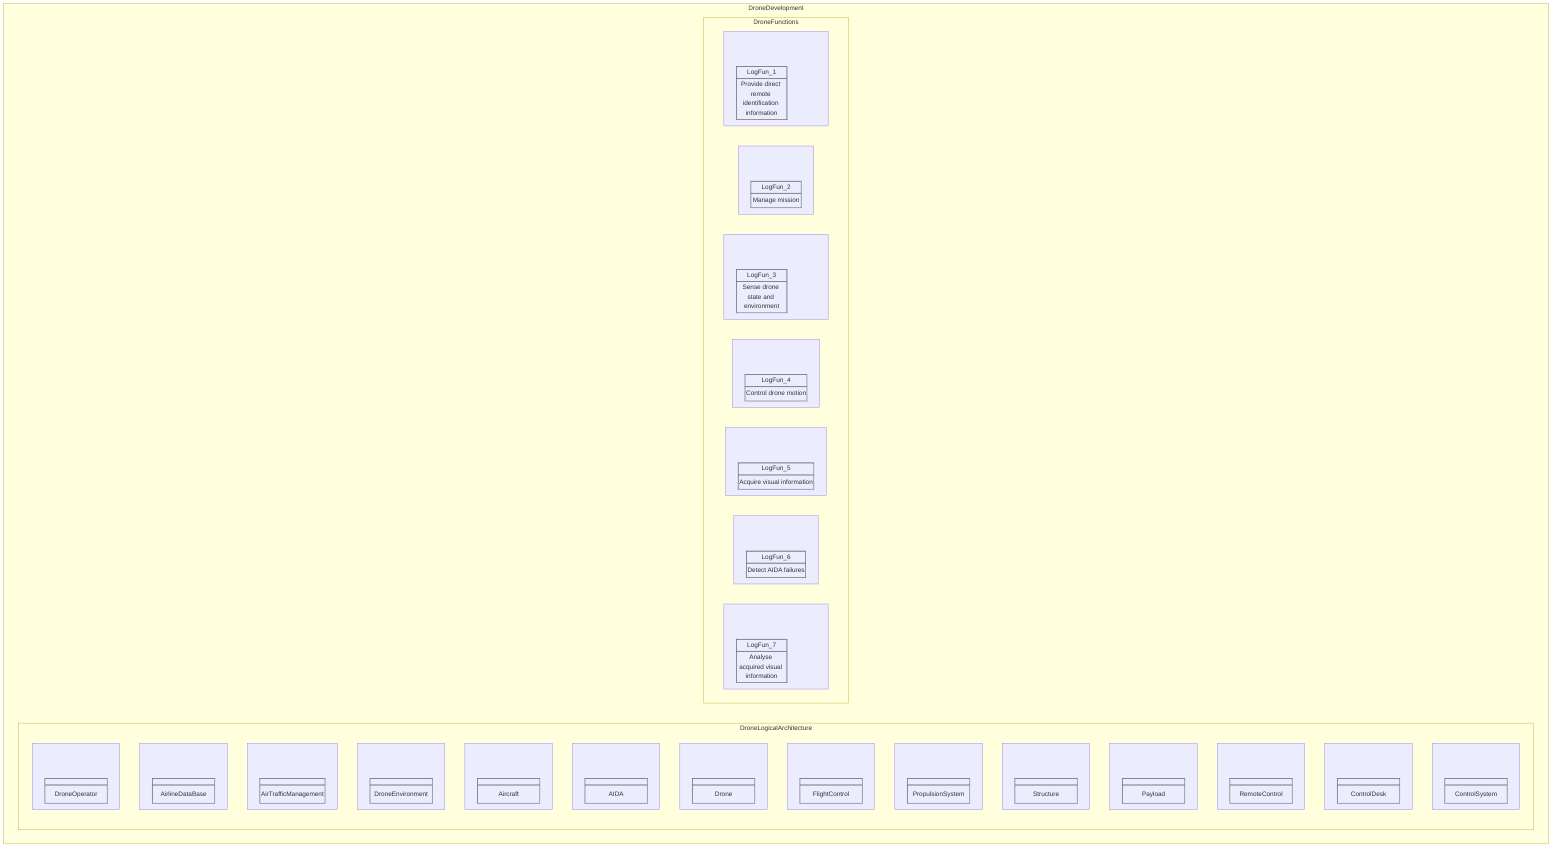 flowchart TD
    subgraph DroneDevelopment[DroneDevelopment]
        subgraph DroneLogicalArchitecture[DroneLogicalArchitecture]
            DroneOperator[<table border="1" cellspacing="0" cellpadding="2">
  <tr><td fixedsize="true" width="150" height="10" align="center"></td></tr>
  <tr><td fixedsize="true" width="150" height="40" align="center">DroneOperator</td></tr>
</table>]
            AirlineDataBase[<table border="1" cellspacing="0" cellpadding="2">
  <tr><td fixedsize="true" width="150" height="10" align="center"></td></tr>
  <tr><td fixedsize="true" width="150" height="40" align="center">AirlineDataBase</td></tr>
</table>]
            AirTrafficManagement[<table border="1" cellspacing="0" cellpadding="2">
  <tr><td fixedsize="true" width="150" height="10" align="center"></td></tr>
  <tr><td fixedsize="true" width="150" height="40" align="center">AirTrafficManagement</td></tr>
</table>]
            DroneEnvironment[<table border="1" cellspacing="0" cellpadding="2">
  <tr><td fixedsize="true" width="150" height="10" align="center"></td></tr>
  <tr><td fixedsize="true" width="150" height="40" align="center">DroneEnvironment</td></tr>
</table>]
            Aircraft[<table border="1" cellspacing="0" cellpadding="2">
  <tr><td fixedsize="true" width="150" height="10" align="center"></td></tr>
  <tr><td fixedsize="true" width="150" height="40" align="center">Aircraft</td></tr>
</table>]
            AIDA[<table border="1" cellspacing="0" cellpadding="2">
  <tr><td fixedsize="true" width="150" height="10" align="center"></td></tr>
  <tr><td fixedsize="true" width="150" height="40" align="center">AIDA</td></tr>
</table>]
                Drone[<table border="1" cellspacing="0" cellpadding="2">
  <tr><td fixedsize="true" width="150" height="10" align="center"></td></tr>
  <tr><td fixedsize="true" width="150" height="40" align="center">Drone</td></tr>
</table>]
                    FlightControl[<table border="1" cellspacing="0" cellpadding="2">
  <tr><td fixedsize="true" width="150" height="10" align="center"></td></tr>
  <tr><td fixedsize="true" width="150" height="40" align="center">FlightControl</td></tr>
</table>]
                    PropulsionSystem[<table border="1" cellspacing="0" cellpadding="2">
  <tr><td fixedsize="true" width="150" height="10" align="center"></td></tr>
  <tr><td fixedsize="true" width="150" height="40" align="center">PropulsionSystem</td></tr>
</table>]
                    Structure[<table border="1" cellspacing="0" cellpadding="2">
  <tr><td fixedsize="true" width="150" height="10" align="center"></td></tr>
  <tr><td fixedsize="true" width="150" height="40" align="center">Structure</td></tr>
</table>]
                    Payload[<table border="1" cellspacing="0" cellpadding="2">
  <tr><td fixedsize="true" width="150" height="10" align="center"></td></tr>
  <tr><td fixedsize="true" width="150" height="40" align="center">Payload</td></tr>
</table>]
                RemoteControl[<table border="1" cellspacing="0" cellpadding="2">
  <tr><td fixedsize="true" width="150" height="10" align="center"></td></tr>
  <tr><td fixedsize="true" width="150" height="40" align="center">RemoteControl</td></tr>
</table>]
                ControlDesk[<table border="1" cellspacing="0" cellpadding="2">
  <tr><td fixedsize="true" width="150" height="10" align="center"></td></tr>
  <tr><td fixedsize="true" width="150" height="40" align="center">ControlDesk</td></tr>
</table>]
            Drone[<table border="1" cellspacing="0" cellpadding="2">
  <tr><td fixedsize="true" width="150" height="10" align="center"></td></tr>
  <tr><td fixedsize="true" width="150" height="40" align="center">Drone</td></tr>
</table>]
                PropulsionSystem[<table border="1" cellspacing="0" cellpadding="2">
  <tr><td fixedsize="true" width="150" height="10" align="center"></td></tr>
  <tr><td fixedsize="true" width="150" height="40" align="center">PropulsionSystem</td></tr>
</table>]
                ControlSystem[<table border="1" cellspacing="0" cellpadding="2">
  <tr><td fixedsize="true" width="150" height="10" align="center"></td></tr>
  <tr><td fixedsize="true" width="150" height="40" align="center">ControlSystem</td></tr>
</table>]
                Payload[<table border="1" cellspacing="0" cellpadding="2">
  <tr><td fixedsize="true" width="150" height="10" align="center"></td></tr>
  <tr><td fixedsize="true" width="150" height="40" align="center">Payload</td></tr>
</table>]
                Structure[<table border="1" cellspacing="0" cellpadding="2">
  <tr><td fixedsize="true" width="150" height="10" align="center"></td></tr>
  <tr><td fixedsize="true" width="150" height="40" align="center">Structure</td></tr>
</table>]
        end
            DroneOperator[<table border="1" cellspacing="0" cellpadding="2">
  <tr><td fixedsize="true" width="150" height="10" align="center"></td></tr>
  <tr><td fixedsize="true" width="150" height="40" align="center">DroneOperator</td></tr>
</table>]
            AirlineDataBase[<table border="1" cellspacing="0" cellpadding="2">
  <tr><td fixedsize="true" width="150" height="10" align="center"></td></tr>
  <tr><td fixedsize="true" width="150" height="40" align="center">AirlineDataBase</td></tr>
</table>]
            AirTrafficManagement[<table border="1" cellspacing="0" cellpadding="2">
  <tr><td fixedsize="true" width="150" height="10" align="center"></td></tr>
  <tr><td fixedsize="true" width="150" height="40" align="center">AirTrafficManagement</td></tr>
</table>]
            DroneEnvironment[<table border="1" cellspacing="0" cellpadding="2">
  <tr><td fixedsize="true" width="150" height="10" align="center"></td></tr>
  <tr><td fixedsize="true" width="150" height="40" align="center">DroneEnvironment</td></tr>
</table>]
            Aircraft[<table border="1" cellspacing="0" cellpadding="2">
  <tr><td fixedsize="true" width="150" height="10" align="center"></td></tr>
  <tr><td fixedsize="true" width="150" height="40" align="center">Aircraft</td></tr>
</table>]
            AIDA[<table border="1" cellspacing="0" cellpadding="2">
  <tr><td fixedsize="true" width="150" height="10" align="center"></td></tr>
  <tr><td fixedsize="true" width="150" height="40" align="center">AIDA</td></tr>
</table>]
                Drone[<table border="1" cellspacing="0" cellpadding="2">
  <tr><td fixedsize="true" width="150" height="10" align="center"></td></tr>
  <tr><td fixedsize="true" width="150" height="40" align="center">Drone</td></tr>
</table>]
                    FlightControl[<table border="1" cellspacing="0" cellpadding="2">
  <tr><td fixedsize="true" width="150" height="10" align="center"></td></tr>
  <tr><td fixedsize="true" width="150" height="40" align="center">FlightControl</td></tr>
</table>]
                    PropulsionSystem[<table border="1" cellspacing="0" cellpadding="2">
  <tr><td fixedsize="true" width="150" height="10" align="center"></td></tr>
  <tr><td fixedsize="true" width="150" height="40" align="center">PropulsionSystem</td></tr>
</table>]
                    Structure[<table border="1" cellspacing="0" cellpadding="2">
  <tr><td fixedsize="true" width="150" height="10" align="center"></td></tr>
  <tr><td fixedsize="true" width="150" height="40" align="center">Structure</td></tr>
</table>]
                    Payload[<table border="1" cellspacing="0" cellpadding="2">
  <tr><td fixedsize="true" width="150" height="10" align="center"></td></tr>
  <tr><td fixedsize="true" width="150" height="40" align="center">Payload</td></tr>
</table>]
                RemoteControl[<table border="1" cellspacing="0" cellpadding="2">
  <tr><td fixedsize="true" width="150" height="10" align="center"></td></tr>
  <tr><td fixedsize="true" width="150" height="40" align="center">RemoteControl</td></tr>
</table>]
                ControlDesk[<table border="1" cellspacing="0" cellpadding="2">
  <tr><td fixedsize="true" width="150" height="10" align="center"></td></tr>
  <tr><td fixedsize="true" width="150" height="40" align="center">ControlDesk</td></tr>
</table>]
            Drone[<table border="1" cellspacing="0" cellpadding="2">
  <tr><td fixedsize="true" width="150" height="10" align="center"></td></tr>
  <tr><td fixedsize="true" width="150" height="40" align="center">Drone</td></tr>
</table>]
                PropulsionSystem[<table border="1" cellspacing="0" cellpadding="2">
  <tr><td fixedsize="true" width="150" height="10" align="center"></td></tr>
  <tr><td fixedsize="true" width="150" height="40" align="center">PropulsionSystem</td></tr>
</table>]
                ControlSystem[<table border="1" cellspacing="0" cellpadding="2">
  <tr><td fixedsize="true" width="150" height="10" align="center"></td></tr>
  <tr><td fixedsize="true" width="150" height="40" align="center">ControlSystem</td></tr>
</table>]
                Payload[<table border="1" cellspacing="0" cellpadding="2">
  <tr><td fixedsize="true" width="150" height="10" align="center"></td></tr>
  <tr><td fixedsize="true" width="150" height="40" align="center">Payload</td></tr>
</table>]
                Structure[<table border="1" cellspacing="0" cellpadding="2">
  <tr><td fixedsize="true" width="150" height="10" align="center"></td></tr>
  <tr><td fixedsize="true" width="150" height="40" align="center">Structure</td></tr>
</table>]
        subgraph DroneFunctions[DroneFunctions]
            LogFun_1[<table border="1" cellspacing="0" cellpadding="2">
  <tr><td fixedsize="true" width="120" height="15" align="center">LogFun_1</td></tr>
  <tr><td fixedsize="true" width="120" height="30" align="center">Provide direct remote identification information</td></tr>
</table>]
            LogFun_2[<table border="1" cellspacing="0" cellpadding="2">
  <tr><td fixedsize="true" width="120" height="15" align="center">LogFun_2</td></tr>
  <tr><td fixedsize="true" width="120" height="30" align="center">Manage mission</td></tr>
</table>]
            LogFun_3[<table border="1" cellspacing="0" cellpadding="2">
  <tr><td fixedsize="true" width="120" height="15" align="center">LogFun_3</td></tr>
  <tr><td fixedsize="true" width="120" height="30" align="center">Sense drone state and environment</td></tr>
</table>]
            LogFun_4[<table border="1" cellspacing="0" cellpadding="2">
  <tr><td fixedsize="true" width="120" height="15" align="center">LogFun_4</td></tr>
  <tr><td fixedsize="true" width="120" height="30" align="center">Control drone motion</td></tr>
</table>]
            LogFun_5[<table border="1" cellspacing="0" cellpadding="2">
  <tr><td fixedsize="true" width="120" height="15" align="center">LogFun_5</td></tr>
  <tr><td fixedsize="true" width="120" height="30" align="center">Acquire visual information</td></tr>
</table>]
            LogFun_6[<table border="1" cellspacing="0" cellpadding="2">
  <tr><td fixedsize="true" width="120" height="15" align="center">LogFun_6</td></tr>
  <tr><td fixedsize="true" width="120" height="30" align="center">Detect AIDA failures</td></tr>
</table>]
            LogFun_7[<table border="1" cellspacing="0" cellpadding="2">
  <tr><td fixedsize="true" width="120" height="15" align="center">LogFun_7</td></tr>
  <tr><td fixedsize="true" width="120" height="30" align="center">Analyse acquired visual information</td></tr>
</table>]
        end
            LogFun_1[<table border="1" cellspacing="0" cellpadding="2">
  <tr><td fixedsize="true" width="120" height="15" align="center">LogFun_1</td></tr>
  <tr><td fixedsize="true" width="120" height="30" align="center">Provide direct remote identification information</td></tr>
</table>]
            LogFun_2[<table border="1" cellspacing="0" cellpadding="2">
  <tr><td fixedsize="true" width="120" height="15" align="center">LogFun_2</td></tr>
  <tr><td fixedsize="true" width="120" height="30" align="center">Manage mission</td></tr>
</table>]
            LogFun_3[<table border="1" cellspacing="0" cellpadding="2">
  <tr><td fixedsize="true" width="120" height="15" align="center">LogFun_3</td></tr>
  <tr><td fixedsize="true" width="120" height="30" align="center">Sense drone state and environment</td></tr>
</table>]
            LogFun_4[<table border="1" cellspacing="0" cellpadding="2">
  <tr><td fixedsize="true" width="120" height="15" align="center">LogFun_4</td></tr>
  <tr><td fixedsize="true" width="120" height="30" align="center">Control drone motion</td></tr>
</table>]
            LogFun_5[<table border="1" cellspacing="0" cellpadding="2">
  <tr><td fixedsize="true" width="120" height="15" align="center">LogFun_5</td></tr>
  <tr><td fixedsize="true" width="120" height="30" align="center">Acquire visual information</td></tr>
</table>]
            LogFun_6[<table border="1" cellspacing="0" cellpadding="2">
  <tr><td fixedsize="true" width="120" height="15" align="center">LogFun_6</td></tr>
  <tr><td fixedsize="true" width="120" height="30" align="center">Detect AIDA failures</td></tr>
</table>]
            LogFun_7[<table border="1" cellspacing="0" cellpadding="2">
  <tr><td fixedsize="true" width="120" height="15" align="center">LogFun_7</td></tr>
  <tr><td fixedsize="true" width="120" height="30" align="center">Analyse acquired visual information</td></tr>
</table>]
    end
        subgraph DroneLogicalArchitecture[DroneLogicalArchitecture]
            DroneOperator[<table border="1" cellspacing="0" cellpadding="2">
  <tr><td fixedsize="true" width="150" height="10" align="center"></td></tr>
  <tr><td fixedsize="true" width="150" height="40" align="center">DroneOperator</td></tr>
</table>]
            AirlineDataBase[<table border="1" cellspacing="0" cellpadding="2">
  <tr><td fixedsize="true" width="150" height="10" align="center"></td></tr>
  <tr><td fixedsize="true" width="150" height="40" align="center">AirlineDataBase</td></tr>
</table>]
            AirTrafficManagement[<table border="1" cellspacing="0" cellpadding="2">
  <tr><td fixedsize="true" width="150" height="10" align="center"></td></tr>
  <tr><td fixedsize="true" width="150" height="40" align="center">AirTrafficManagement</td></tr>
</table>]
            DroneEnvironment[<table border="1" cellspacing="0" cellpadding="2">
  <tr><td fixedsize="true" width="150" height="10" align="center"></td></tr>
  <tr><td fixedsize="true" width="150" height="40" align="center">DroneEnvironment</td></tr>
</table>]
            Aircraft[<table border="1" cellspacing="0" cellpadding="2">
  <tr><td fixedsize="true" width="150" height="10" align="center"></td></tr>
  <tr><td fixedsize="true" width="150" height="40" align="center">Aircraft</td></tr>
</table>]
            AIDA[<table border="1" cellspacing="0" cellpadding="2">
  <tr><td fixedsize="true" width="150" height="10" align="center"></td></tr>
  <tr><td fixedsize="true" width="150" height="40" align="center">AIDA</td></tr>
</table>]
                Drone[<table border="1" cellspacing="0" cellpadding="2">
  <tr><td fixedsize="true" width="150" height="10" align="center"></td></tr>
  <tr><td fixedsize="true" width="150" height="40" align="center">Drone</td></tr>
</table>]
                    FlightControl[<table border="1" cellspacing="0" cellpadding="2">
  <tr><td fixedsize="true" width="150" height="10" align="center"></td></tr>
  <tr><td fixedsize="true" width="150" height="40" align="center">FlightControl</td></tr>
</table>]
                    PropulsionSystem[<table border="1" cellspacing="0" cellpadding="2">
  <tr><td fixedsize="true" width="150" height="10" align="center"></td></tr>
  <tr><td fixedsize="true" width="150" height="40" align="center">PropulsionSystem</td></tr>
</table>]
                    Structure[<table border="1" cellspacing="0" cellpadding="2">
  <tr><td fixedsize="true" width="150" height="10" align="center"></td></tr>
  <tr><td fixedsize="true" width="150" height="40" align="center">Structure</td></tr>
</table>]
                    Payload[<table border="1" cellspacing="0" cellpadding="2">
  <tr><td fixedsize="true" width="150" height="10" align="center"></td></tr>
  <tr><td fixedsize="true" width="150" height="40" align="center">Payload</td></tr>
</table>]
                RemoteControl[<table border="1" cellspacing="0" cellpadding="2">
  <tr><td fixedsize="true" width="150" height="10" align="center"></td></tr>
  <tr><td fixedsize="true" width="150" height="40" align="center">RemoteControl</td></tr>
</table>]
                ControlDesk[<table border="1" cellspacing="0" cellpadding="2">
  <tr><td fixedsize="true" width="150" height="10" align="center"></td></tr>
  <tr><td fixedsize="true" width="150" height="40" align="center">ControlDesk</td></tr>
</table>]
            Drone[<table border="1" cellspacing="0" cellpadding="2">
  <tr><td fixedsize="true" width="150" height="10" align="center"></td></tr>
  <tr><td fixedsize="true" width="150" height="40" align="center">Drone</td></tr>
</table>]
                PropulsionSystem[<table border="1" cellspacing="0" cellpadding="2">
  <tr><td fixedsize="true" width="150" height="10" align="center"></td></tr>
  <tr><td fixedsize="true" width="150" height="40" align="center">PropulsionSystem</td></tr>
</table>]
                ControlSystem[<table border="1" cellspacing="0" cellpadding="2">
  <tr><td fixedsize="true" width="150" height="10" align="center"></td></tr>
  <tr><td fixedsize="true" width="150" height="40" align="center">ControlSystem</td></tr>
</table>]
                Payload[<table border="1" cellspacing="0" cellpadding="2">
  <tr><td fixedsize="true" width="150" height="10" align="center"></td></tr>
  <tr><td fixedsize="true" width="150" height="40" align="center">Payload</td></tr>
</table>]
                Structure[<table border="1" cellspacing="0" cellpadding="2">
  <tr><td fixedsize="true" width="150" height="10" align="center"></td></tr>
  <tr><td fixedsize="true" width="150" height="40" align="center">Structure</td></tr>
</table>]
        end
            DroneOperator[<table border="1" cellspacing="0" cellpadding="2">
  <tr><td fixedsize="true" width="150" height="10" align="center"></td></tr>
  <tr><td fixedsize="true" width="150" height="40" align="center">DroneOperator</td></tr>
</table>]
            AirlineDataBase[<table border="1" cellspacing="0" cellpadding="2">
  <tr><td fixedsize="true" width="150" height="10" align="center"></td></tr>
  <tr><td fixedsize="true" width="150" height="40" align="center">AirlineDataBase</td></tr>
</table>]
            AirTrafficManagement[<table border="1" cellspacing="0" cellpadding="2">
  <tr><td fixedsize="true" width="150" height="10" align="center"></td></tr>
  <tr><td fixedsize="true" width="150" height="40" align="center">AirTrafficManagement</td></tr>
</table>]
            DroneEnvironment[<table border="1" cellspacing="0" cellpadding="2">
  <tr><td fixedsize="true" width="150" height="10" align="center"></td></tr>
  <tr><td fixedsize="true" width="150" height="40" align="center">DroneEnvironment</td></tr>
</table>]
            Aircraft[<table border="1" cellspacing="0" cellpadding="2">
  <tr><td fixedsize="true" width="150" height="10" align="center"></td></tr>
  <tr><td fixedsize="true" width="150" height="40" align="center">Aircraft</td></tr>
</table>]
            AIDA[<table border="1" cellspacing="0" cellpadding="2">
  <tr><td fixedsize="true" width="150" height="10" align="center"></td></tr>
  <tr><td fixedsize="true" width="150" height="40" align="center">AIDA</td></tr>
</table>]
                Drone[<table border="1" cellspacing="0" cellpadding="2">
  <tr><td fixedsize="true" width="150" height="10" align="center"></td></tr>
  <tr><td fixedsize="true" width="150" height="40" align="center">Drone</td></tr>
</table>]
                    FlightControl[<table border="1" cellspacing="0" cellpadding="2">
  <tr><td fixedsize="true" width="150" height="10" align="center"></td></tr>
  <tr><td fixedsize="true" width="150" height="40" align="center">FlightControl</td></tr>
</table>]
                    PropulsionSystem[<table border="1" cellspacing="0" cellpadding="2">
  <tr><td fixedsize="true" width="150" height="10" align="center"></td></tr>
  <tr><td fixedsize="true" width="150" height="40" align="center">PropulsionSystem</td></tr>
</table>]
                    Structure[<table border="1" cellspacing="0" cellpadding="2">
  <tr><td fixedsize="true" width="150" height="10" align="center"></td></tr>
  <tr><td fixedsize="true" width="150" height="40" align="center">Structure</td></tr>
</table>]
                    Payload[<table border="1" cellspacing="0" cellpadding="2">
  <tr><td fixedsize="true" width="150" height="10" align="center"></td></tr>
  <tr><td fixedsize="true" width="150" height="40" align="center">Payload</td></tr>
</table>]
                RemoteControl[<table border="1" cellspacing="0" cellpadding="2">
  <tr><td fixedsize="true" width="150" height="10" align="center"></td></tr>
  <tr><td fixedsize="true" width="150" height="40" align="center">RemoteControl</td></tr>
</table>]
                ControlDesk[<table border="1" cellspacing="0" cellpadding="2">
  <tr><td fixedsize="true" width="150" height="10" align="center"></td></tr>
  <tr><td fixedsize="true" width="150" height="40" align="center">ControlDesk</td></tr>
</table>]
            Drone[<table border="1" cellspacing="0" cellpadding="2">
  <tr><td fixedsize="true" width="150" height="10" align="center"></td></tr>
  <tr><td fixedsize="true" width="150" height="40" align="center">Drone</td></tr>
</table>]
                PropulsionSystem[<table border="1" cellspacing="0" cellpadding="2">
  <tr><td fixedsize="true" width="150" height="10" align="center"></td></tr>
  <tr><td fixedsize="true" width="150" height="40" align="center">PropulsionSystem</td></tr>
</table>]
                ControlSystem[<table border="1" cellspacing="0" cellpadding="2">
  <tr><td fixedsize="true" width="150" height="10" align="center"></td></tr>
  <tr><td fixedsize="true" width="150" height="40" align="center">ControlSystem</td></tr>
</table>]
                Payload[<table border="1" cellspacing="0" cellpadding="2">
  <tr><td fixedsize="true" width="150" height="10" align="center"></td></tr>
  <tr><td fixedsize="true" width="150" height="40" align="center">Payload</td></tr>
</table>]
                Structure[<table border="1" cellspacing="0" cellpadding="2">
  <tr><td fixedsize="true" width="150" height="10" align="center"></td></tr>
  <tr><td fixedsize="true" width="150" height="40" align="center">Structure</td></tr>
</table>]
        subgraph DroneFunctions[DroneFunctions]
            LogFun_1[<table border="1" cellspacing="0" cellpadding="2">
  <tr><td fixedsize="true" width="120" height="15" align="center">LogFun_1</td></tr>
  <tr><td fixedsize="true" width="120" height="30" align="center">Provide direct remote identification information</td></tr>
</table>]
            LogFun_2[<table border="1" cellspacing="0" cellpadding="2">
  <tr><td fixedsize="true" width="120" height="15" align="center">LogFun_2</td></tr>
  <tr><td fixedsize="true" width="120" height="30" align="center">Manage mission</td></tr>
</table>]
            LogFun_3[<table border="1" cellspacing="0" cellpadding="2">
  <tr><td fixedsize="true" width="120" height="15" align="center">LogFun_3</td></tr>
  <tr><td fixedsize="true" width="120" height="30" align="center">Sense drone state and environment</td></tr>
</table>]
            LogFun_4[<table border="1" cellspacing="0" cellpadding="2">
  <tr><td fixedsize="true" width="120" height="15" align="center">LogFun_4</td></tr>
  <tr><td fixedsize="true" width="120" height="30" align="center">Control drone motion</td></tr>
</table>]
            LogFun_5[<table border="1" cellspacing="0" cellpadding="2">
  <tr><td fixedsize="true" width="120" height="15" align="center">LogFun_5</td></tr>
  <tr><td fixedsize="true" width="120" height="30" align="center">Acquire visual information</td></tr>
</table>]
            LogFun_6[<table border="1" cellspacing="0" cellpadding="2">
  <tr><td fixedsize="true" width="120" height="15" align="center">LogFun_6</td></tr>
  <tr><td fixedsize="true" width="120" height="30" align="center">Detect AIDA failures</td></tr>
</table>]
            LogFun_7[<table border="1" cellspacing="0" cellpadding="2">
  <tr><td fixedsize="true" width="120" height="15" align="center">LogFun_7</td></tr>
  <tr><td fixedsize="true" width="120" height="30" align="center">Analyse acquired visual information</td></tr>
</table>]
        end
            LogFun_1[<table border="1" cellspacing="0" cellpadding="2">
  <tr><td fixedsize="true" width="120" height="15" align="center">LogFun_1</td></tr>
  <tr><td fixedsize="true" width="120" height="30" align="center">Provide direct remote identification information</td></tr>
</table>]
            LogFun_2[<table border="1" cellspacing="0" cellpadding="2">
  <tr><td fixedsize="true" width="120" height="15" align="center">LogFun_2</td></tr>
  <tr><td fixedsize="true" width="120" height="30" align="center">Manage mission</td></tr>
</table>]
            LogFun_3[<table border="1" cellspacing="0" cellpadding="2">
  <tr><td fixedsize="true" width="120" height="15" align="center">LogFun_3</td></tr>
  <tr><td fixedsize="true" width="120" height="30" align="center">Sense drone state and environment</td></tr>
</table>]
            LogFun_4[<table border="1" cellspacing="0" cellpadding="2">
  <tr><td fixedsize="true" width="120" height="15" align="center">LogFun_4</td></tr>
  <tr><td fixedsize="true" width="120" height="30" align="center">Control drone motion</td></tr>
</table>]
            LogFun_5[<table border="1" cellspacing="0" cellpadding="2">
  <tr><td fixedsize="true" width="120" height="15" align="center">LogFun_5</td></tr>
  <tr><td fixedsize="true" width="120" height="30" align="center">Acquire visual information</td></tr>
</table>]
            LogFun_6[<table border="1" cellspacing="0" cellpadding="2">
  <tr><td fixedsize="true" width="120" height="15" align="center">LogFun_6</td></tr>
  <tr><td fixedsize="true" width="120" height="30" align="center">Detect AIDA failures</td></tr>
</table>]
            LogFun_7[<table border="1" cellspacing="0" cellpadding="2">
  <tr><td fixedsize="true" width="120" height="15" align="center">LogFun_7</td></tr>
  <tr><td fixedsize="true" width="120" height="30" align="center">Analyse acquired visual information</td></tr>
</table>]
